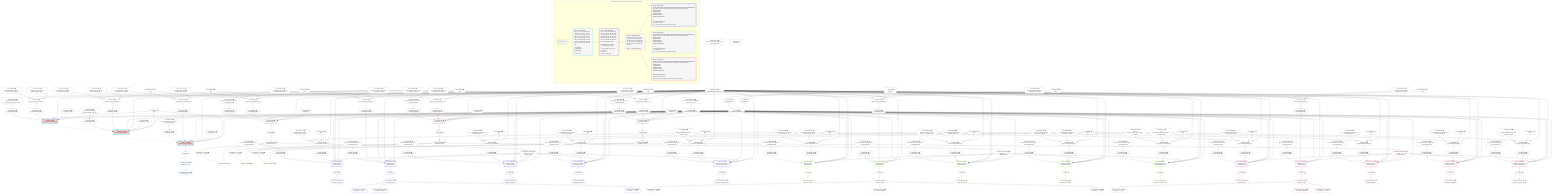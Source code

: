 %%{init: {'themeVariables': { 'fontSize': '12px'}}}%%
graph TD
    classDef path fill:#eee,stroke:#000,color:#000
    classDef plan fill:#fff,stroke-width:1px,color:#000
    classDef itemplan fill:#fff,stroke-width:2px,color:#000
    classDef unbatchedplan fill:#dff,stroke-width:1px,color:#000
    classDef sideeffectplan fill:#fcc,stroke-width:2px,color:#000
    classDef bucket fill:#f6f6f6,color:#000,stroke-width:2px,text-align:left


    %% plan dependencies
    Object137{{"Object[137∈0] ➊<br />ᐸ{reverse,orders,alias,codec}ᐳ"}}:::plan
    Lambda130{{"Lambda[130∈0] ➊<br />ᐸcalculateShouldReverseOrderᐳ"}}:::plan
    Constant134{{"Constant[134∈0] ➊<br />ᐸ[ { fragment: { n: [Array], f: 0, c: 266, [Symbol(pg-sql2-tyᐳ"}}:::plan
    Constant135{{"Constant[135∈0] ➊<br />ᐸ{ s: Symbol(relational_posts), n: 'relational_posts', [Symboᐳ"}}:::plan
    Constant136{{"Constant[136∈0] ➊<br />ᐸ{ name: 'relational_posts', sqlType: { t: 'interfaces_and_unᐳ"}}:::plan
    Lambda130 & Constant134 & Constant135 & Constant136 --> Object137
    Object151{{"Object[151∈0] ➊<br />ᐸ{reverse,orders,alias,codec}ᐳ"}}:::plan
    Constant148{{"Constant[148∈0] ➊<br />ᐸ[ { fragment: { n: [Array], f: 0, c: 266, [Symbol(pg-sql2-tyᐳ"}}:::plan
    Constant149{{"Constant[149∈0] ➊<br />ᐸ{ s: Symbol(relational_posts), n: 'relational_posts', [Symboᐳ"}}:::plan
    Lambda130 & Constant148 & Constant149 & Constant136 --> Object151
    Object165{{"Object[165∈0] ➊<br />ᐸ{reverse,orders,alias,codec}ᐳ"}}:::plan
    Constant162{{"Constant[162∈0] ➊<br />ᐸ[]ᐳ"}}:::plan
    Constant163{{"Constant[163∈0] ➊<br />ᐸ{ s: Symbol(relational_posts), n: 'relational_posts', [Symboᐳ"}}:::plan
    Lambda130 & Constant162 & Constant163 & Constant136 --> Object165
    Object179{{"Object[179∈0] ➊<br />ᐸ{reverse,orders,alias,codec}ᐳ"}}:::plan
    Constant176{{"Constant[176∈0] ➊<br />ᐸ[]ᐳ"}}:::plan
    Constant177{{"Constant[177∈0] ➊<br />ᐸ{ s: Symbol(relational_topics), n: 'relational_topics', [Symᐳ"}}:::plan
    Constant178{{"Constant[178∈0] ➊<br />ᐸ{ name: 'relational_topics', sqlType: { t: 'interfaces_and_uᐳ"}}:::plan
    Lambda130 & Constant176 & Constant177 & Constant178 --> Object179
    Object193{{"Object[193∈0] ➊<br />ᐸ{reverse,orders,alias,codec}ᐳ"}}:::plan
    Constant190{{"Constant[190∈0] ➊<br />ᐸ[]ᐳ"}}:::plan
    Constant191{{"Constant[191∈0] ➊<br />ᐸ{ s: Symbol(relational_posts), n: 'relational_posts', [Symboᐳ"}}:::plan
    Lambda130 & Constant190 & Constant191 & Constant136 --> Object193
    Object207{{"Object[207∈0] ➊<br />ᐸ{reverse,orders,alias,codec}ᐳ"}}:::plan
    Constant204{{"Constant[204∈0] ➊<br />ᐸ[]ᐳ"}}:::plan
    Constant205{{"Constant[205∈0] ➊<br />ᐸ{ s: Symbol(relational_dividers), n: 'relational_dividers', ᐳ"}}:::plan
    Constant206{{"Constant[206∈0] ➊<br />ᐸ{ name: 'relational_dividers', sqlType: { t: 'interfaces_andᐳ"}}:::plan
    Lambda130 & Constant204 & Constant205 & Constant206 --> Object207
    Object221{{"Object[221∈0] ➊<br />ᐸ{reverse,orders,alias,codec}ᐳ"}}:::plan
    Constant218{{"Constant[218∈0] ➊<br />ᐸ[]ᐳ"}}:::plan
    Constant219{{"Constant[219∈0] ➊<br />ᐸ{ s: Symbol(relational_checklists), n: 'relational_checklistᐳ"}}:::plan
    Constant220{{"Constant[220∈0] ➊<br />ᐸ{ name: 'relational_checklists', sqlType: { t: 'interfaces_aᐳ"}}:::plan
    Lambda130 & Constant218 & Constant219 & Constant220 --> Object221
    Object235{{"Object[235∈0] ➊<br />ᐸ{reverse,orders,alias,codec}ᐳ"}}:::plan
    Constant232{{"Constant[232∈0] ➊<br />ᐸ[]ᐳ"}}:::plan
    Constant233{{"Constant[233∈0] ➊<br />ᐸ{ s: Symbol(relational_checklist_items), n: 'relational_checᐳ"}}:::plan
    Constant234{{"Constant[234∈0] ➊<br />ᐸ{ name: 'relational_checklist_items', sqlType: { t: 'interfaᐳ"}}:::plan
    Lambda130 & Constant232 & Constant233 & Constant234 --> Object235
    Object263{{"Object[263∈0] ➊<br />ᐸ{reverse,orders,alias,codec}ᐳ"}}:::plan
    Constant260{{"Constant[260∈0] ➊<br />ᐸ[]ᐳ"}}:::plan
    Constant261{{"Constant[261∈0] ➊<br />ᐸ{ s: Symbol(relational_topics), n: 'relational_topics', [Symᐳ"}}:::plan
    Lambda130 & Constant260 & Constant261 & Constant178 --> Object263
    Object277{{"Object[277∈0] ➊<br />ᐸ{reverse,orders,alias,codec}ᐳ"}}:::plan
    Constant274{{"Constant[274∈0] ➊<br />ᐸ[]ᐳ"}}:::plan
    Constant275{{"Constant[275∈0] ➊<br />ᐸ{ s: Symbol(relational_posts), n: 'relational_posts', [Symboᐳ"}}:::plan
    Lambda130 & Constant274 & Constant275 & Constant136 --> Object277
    Object291{{"Object[291∈0] ➊<br />ᐸ{reverse,orders,alias,codec}ᐳ"}}:::plan
    Constant288{{"Constant[288∈0] ➊<br />ᐸ[]ᐳ"}}:::plan
    Constant289{{"Constant[289∈0] ➊<br />ᐸ{ s: Symbol(relational_dividers), n: 'relational_dividers', ᐳ"}}:::plan
    Lambda130 & Constant288 & Constant289 & Constant206 --> Object291
    Object305{{"Object[305∈0] ➊<br />ᐸ{reverse,orders,alias,codec}ᐳ"}}:::plan
    Constant302{{"Constant[302∈0] ➊<br />ᐸ[]ᐳ"}}:::plan
    Constant303{{"Constant[303∈0] ➊<br />ᐸ{ s: Symbol(relational_checklists), n: 'relational_checklistᐳ"}}:::plan
    Lambda130 & Constant302 & Constant303 & Constant220 --> Object305
    Object319{{"Object[319∈0] ➊<br />ᐸ{reverse,orders,alias,codec}ᐳ"}}:::plan
    Constant316{{"Constant[316∈0] ➊<br />ᐸ[]ᐳ"}}:::plan
    Constant317{{"Constant[317∈0] ➊<br />ᐸ{ s: Symbol(relational_checklist_items), n: 'relational_checᐳ"}}:::plan
    Lambda130 & Constant316 & Constant317 & Constant234 --> Object319
    Object347{{"Object[347∈0] ➊<br />ᐸ{reverse,orders,alias,codec}ᐳ"}}:::plan
    Constant344{{"Constant[344∈0] ➊<br />ᐸ[]ᐳ"}}:::plan
    Constant345{{"Constant[345∈0] ➊<br />ᐸ{ s: Symbol(relational_topics), n: 'relational_topics', [Symᐳ"}}:::plan
    Lambda130 & Constant344 & Constant345 & Constant178 --> Object347
    Object361{{"Object[361∈0] ➊<br />ᐸ{reverse,orders,alias,codec}ᐳ"}}:::plan
    Constant358{{"Constant[358∈0] ➊<br />ᐸ[]ᐳ"}}:::plan
    Constant359{{"Constant[359∈0] ➊<br />ᐸ{ s: Symbol(relational_posts), n: 'relational_posts', [Symboᐳ"}}:::plan
    Lambda130 & Constant358 & Constant359 & Constant136 --> Object361
    Object375{{"Object[375∈0] ➊<br />ᐸ{reverse,orders,alias,codec}ᐳ"}}:::plan
    Constant372{{"Constant[372∈0] ➊<br />ᐸ[]ᐳ"}}:::plan
    Constant373{{"Constant[373∈0] ➊<br />ᐸ{ s: Symbol(relational_dividers), n: 'relational_dividers', ᐳ"}}:::plan
    Lambda130 & Constant372 & Constant373 & Constant206 --> Object375
    Object389{{"Object[389∈0] ➊<br />ᐸ{reverse,orders,alias,codec}ᐳ"}}:::plan
    Constant386{{"Constant[386∈0] ➊<br />ᐸ[]ᐳ"}}:::plan
    Constant387{{"Constant[387∈0] ➊<br />ᐸ{ s: Symbol(relational_checklists), n: 'relational_checklistᐳ"}}:::plan
    Lambda130 & Constant386 & Constant387 & Constant220 --> Object389
    Object403{{"Object[403∈0] ➊<br />ᐸ{reverse,orders,alias,codec}ᐳ"}}:::plan
    Constant400{{"Constant[400∈0] ➊<br />ᐸ[]ᐳ"}}:::plan
    Constant401{{"Constant[401∈0] ➊<br />ᐸ{ s: Symbol(relational_checklist_items), n: 'relational_checᐳ"}}:::plan
    Lambda130 & Constant400 & Constant401 & Constant234 --> Object403
    Object11{{"Object[11∈0] ➊<br />ᐸ{pgSettings,withPgClient}ᐳ"}}:::plan
    Access9{{"Access[9∈0] ➊<br />ᐸ2.pgSettingsᐳ"}}:::plan
    Access10{{"Access[10∈0] ➊<br />ᐸ2.withPgClientᐳ"}}:::plan
    Access9 & Access10 --> Object11
    __Value2["__Value[2∈0] ➊<br />ᐸcontextᐳ"]:::plan
    __Value2 --> Access9
    __Value2 --> Access10
    Constant427{{"Constant[427∈0] ➊<br />ᐸ§{ first: null, last: null, cursorLower: null, cursorUpper: ᐳ"}}:::plan
    Constant427 --> Lambda130
    Lambda133{{"Lambda[133∈0] ➊<br />ᐸcalculateLimitAndOffsetSQLᐳ"}}:::plan
    Constant428{{"Constant[428∈0] ➊<br />ᐸ§{ cursorLower: null, cursorUpper: null, first: null, last: ᐳ"}}:::plan
    Constant428 --> Lambda133
    Lambda138{{"Lambda[138∈0] ➊<br />ᐸcalculateOrderBySQLᐳ"}}:::plan
    Object137 --> Lambda138
    Lambda143{{"Lambda[143∈0] ➊<br />ᐸcalculateOrderBySQLᐳ"}}:::plan
    Constant429{{"Constant[429∈0] ➊<br />ᐸ§{ reverse: false, orders: [ { fragment: [Object], codec: [Oᐳ"}}:::plan
    Constant429 --> Lambda143
    Lambda152{{"Lambda[152∈0] ➊<br />ᐸcalculateOrderBySQLᐳ"}}:::plan
    Object151 --> Lambda152
    Lambda157{{"Lambda[157∈0] ➊<br />ᐸcalculateOrderBySQLᐳ"}}:::plan
    Constant430{{"Constant[430∈0] ➊<br />ᐸ§{ reverse: false, orders: [ { fragment: [Object], codec: [Oᐳ"}}:::plan
    Constant430 --> Lambda157
    Lambda166{{"Lambda[166∈0] ➊<br />ᐸcalculateOrderBySQLᐳ"}}:::plan
    Object165 --> Lambda166
    Lambda171{{"Lambda[171∈0] ➊<br />ᐸcalculateOrderBySQLᐳ"}}:::plan
    Constant431{{"Constant[431∈0] ➊<br />ᐸ§{ reverse: false, orders: [], alias: { s: Symbol(relationalᐳ"}}:::plan
    Constant431 --> Lambda171
    Lambda180{{"Lambda[180∈0] ➊<br />ᐸcalculateOrderBySQLᐳ"}}:::plan
    Object179 --> Lambda180
    Lambda185{{"Lambda[185∈0] ➊<br />ᐸcalculateOrderBySQLᐳ"}}:::plan
    Constant432{{"Constant[432∈0] ➊<br />ᐸ§{ reverse: false, orders: [], alias: { s: Symbol(relationalᐳ"}}:::plan
    Constant432 --> Lambda185
    Lambda194{{"Lambda[194∈0] ➊<br />ᐸcalculateOrderBySQLᐳ"}}:::plan
    Object193 --> Lambda194
    Lambda199{{"Lambda[199∈0] ➊<br />ᐸcalculateOrderBySQLᐳ"}}:::plan
    Constant433{{"Constant[433∈0] ➊<br />ᐸ§{ reverse: false, orders: [], alias: { s: Symbol(relationalᐳ"}}:::plan
    Constant433 --> Lambda199
    Lambda208{{"Lambda[208∈0] ➊<br />ᐸcalculateOrderBySQLᐳ"}}:::plan
    Object207 --> Lambda208
    Lambda213{{"Lambda[213∈0] ➊<br />ᐸcalculateOrderBySQLᐳ"}}:::plan
    Constant434{{"Constant[434∈0] ➊<br />ᐸ§{ reverse: false, orders: [], alias: { s: Symbol(relationalᐳ"}}:::plan
    Constant434 --> Lambda213
    Lambda222{{"Lambda[222∈0] ➊<br />ᐸcalculateOrderBySQLᐳ"}}:::plan
    Object221 --> Lambda222
    Lambda227{{"Lambda[227∈0] ➊<br />ᐸcalculateOrderBySQLᐳ"}}:::plan
    Constant435{{"Constant[435∈0] ➊<br />ᐸ§{ reverse: false, orders: [], alias: { s: Symbol(relationalᐳ"}}:::plan
    Constant435 --> Lambda227
    Lambda236{{"Lambda[236∈0] ➊<br />ᐸcalculateOrderBySQLᐳ"}}:::plan
    Object235 --> Lambda236
    Lambda241{{"Lambda[241∈0] ➊<br />ᐸcalculateOrderBySQLᐳ"}}:::plan
    Constant436{{"Constant[436∈0] ➊<br />ᐸ§{ reverse: false, orders: [], alias: { s: Symbol(relationalᐳ"}}:::plan
    Constant436 --> Lambda241
    Lambda264{{"Lambda[264∈0] ➊<br />ᐸcalculateOrderBySQLᐳ"}}:::plan
    Object263 --> Lambda264
    Lambda269{{"Lambda[269∈0] ➊<br />ᐸcalculateOrderBySQLᐳ"}}:::plan
    Constant438{{"Constant[438∈0] ➊<br />ᐸ§{ reverse: false, orders: [], alias: { s: Symbol(relationalᐳ"}}:::plan
    Constant438 --> Lambda269
    Lambda278{{"Lambda[278∈0] ➊<br />ᐸcalculateOrderBySQLᐳ"}}:::plan
    Object277 --> Lambda278
    Lambda283{{"Lambda[283∈0] ➊<br />ᐸcalculateOrderBySQLᐳ"}}:::plan
    Constant439{{"Constant[439∈0] ➊<br />ᐸ§{ reverse: false, orders: [], alias: { s: Symbol(relationalᐳ"}}:::plan
    Constant439 --> Lambda283
    Lambda292{{"Lambda[292∈0] ➊<br />ᐸcalculateOrderBySQLᐳ"}}:::plan
    Object291 --> Lambda292
    Lambda297{{"Lambda[297∈0] ➊<br />ᐸcalculateOrderBySQLᐳ"}}:::plan
    Constant440{{"Constant[440∈0] ➊<br />ᐸ§{ reverse: false, orders: [], alias: { s: Symbol(relationalᐳ"}}:::plan
    Constant440 --> Lambda297
    Lambda306{{"Lambda[306∈0] ➊<br />ᐸcalculateOrderBySQLᐳ"}}:::plan
    Object305 --> Lambda306
    Lambda311{{"Lambda[311∈0] ➊<br />ᐸcalculateOrderBySQLᐳ"}}:::plan
    Constant441{{"Constant[441∈0] ➊<br />ᐸ§{ reverse: false, orders: [], alias: { s: Symbol(relationalᐳ"}}:::plan
    Constant441 --> Lambda311
    Lambda320{{"Lambda[320∈0] ➊<br />ᐸcalculateOrderBySQLᐳ"}}:::plan
    Object319 --> Lambda320
    Lambda325{{"Lambda[325∈0] ➊<br />ᐸcalculateOrderBySQLᐳ"}}:::plan
    Constant442{{"Constant[442∈0] ➊<br />ᐸ§{ reverse: false, orders: [], alias: { s: Symbol(relationalᐳ"}}:::plan
    Constant442 --> Lambda325
    Lambda348{{"Lambda[348∈0] ➊<br />ᐸcalculateOrderBySQLᐳ"}}:::plan
    Object347 --> Lambda348
    Lambda353{{"Lambda[353∈0] ➊<br />ᐸcalculateOrderBySQLᐳ"}}:::plan
    Constant444{{"Constant[444∈0] ➊<br />ᐸ§{ reverse: false, orders: [], alias: { s: Symbol(relationalᐳ"}}:::plan
    Constant444 --> Lambda353
    Lambda362{{"Lambda[362∈0] ➊<br />ᐸcalculateOrderBySQLᐳ"}}:::plan
    Object361 --> Lambda362
    Lambda367{{"Lambda[367∈0] ➊<br />ᐸcalculateOrderBySQLᐳ"}}:::plan
    Constant445{{"Constant[445∈0] ➊<br />ᐸ§{ reverse: false, orders: [], alias: { s: Symbol(relationalᐳ"}}:::plan
    Constant445 --> Lambda367
    Lambda376{{"Lambda[376∈0] ➊<br />ᐸcalculateOrderBySQLᐳ"}}:::plan
    Object375 --> Lambda376
    Lambda381{{"Lambda[381∈0] ➊<br />ᐸcalculateOrderBySQLᐳ"}}:::plan
    Constant446{{"Constant[446∈0] ➊<br />ᐸ§{ reverse: false, orders: [], alias: { s: Symbol(relationalᐳ"}}:::plan
    Constant446 --> Lambda381
    Lambda390{{"Lambda[390∈0] ➊<br />ᐸcalculateOrderBySQLᐳ"}}:::plan
    Object389 --> Lambda390
    Lambda395{{"Lambda[395∈0] ➊<br />ᐸcalculateOrderBySQLᐳ"}}:::plan
    Constant447{{"Constant[447∈0] ➊<br />ᐸ§{ reverse: false, orders: [], alias: { s: Symbol(relationalᐳ"}}:::plan
    Constant447 --> Lambda395
    Lambda404{{"Lambda[404∈0] ➊<br />ᐸcalculateOrderBySQLᐳ"}}:::plan
    Object403 --> Lambda404
    Lambda409{{"Lambda[409∈0] ➊<br />ᐸcalculateOrderBySQLᐳ"}}:::plan
    Constant448{{"Constant[448∈0] ➊<br />ᐸ§{ reverse: false, orders: [], alias: { s: Symbol(relationalᐳ"}}:::plan
    Constant448 --> Lambda409
    __Value4["__Value[4∈0] ➊<br />ᐸrootValueᐳ"]:::plan
    Constant6{{"Constant[6∈0] ➊<br />ᐸ2ᐳ"}}:::plan
    Constant7{{"Constant[7∈0] ➊<br />ᐸ'Computed post ꖛ1'ᐳ"}}:::plan
    Constant13{{"Constant[13∈0] ➊<br />ᐸ'Computed post ꖛ2'ᐳ"}}:::plan
    Constant19{{"Constant[19∈0] ➊<br />ᐸ'Computed post ꖛ3'ᐳ"}}:::plan
    Constant246{{"Constant[246∈0] ➊<br />ᐸ[]ᐳ"}}:::plan
    Constant247{{"Constant[247∈0] ➊<br />ᐸ{ s: Symbol(relational_items), n: 'relational_items', [Symboᐳ"}}:::plan
    Constant248{{"Constant[248∈0] ➊<br />ᐸ{ name: 'relational_items', sqlType: { t: 'interfaces_and_unᐳ"}}:::plan
    Constant330{{"Constant[330∈0] ➊<br />ᐸ[]ᐳ"}}:::plan
    Constant331{{"Constant[331∈0] ➊<br />ᐸ{ s: Symbol(relational_items), n: 'relational_items', [Symboᐳ"}}:::plan
    Constant414{{"Constant[414∈0] ➊<br />ᐸ[]ᐳ"}}:::plan
    Constant415{{"Constant[415∈0] ➊<br />ᐸ{ s: Symbol(relational_items), n: 'relational_items', [Symboᐳ"}}:::plan
    Constant424{{"Constant[424∈0] ➊<br />ᐸ1000000ᐳ"}}:::plan
    Constant425{{"Constant[425∈0] ➊<br />ᐸ1000001ᐳ"}}:::plan
    Constant426{{"Constant[426∈0] ➊<br />ᐸ1000002ᐳ"}}:::plan
    Constant437{{"Constant[437∈0] ➊<br />ᐸ§{ reverse: false, orders: [], alias: { s: Symbol(relationalᐳ"}}:::plan
    Constant443{{"Constant[443∈0] ➊<br />ᐸ§{ reverse: false, orders: [], alias: { s: Symbol(relationalᐳ"}}:::plan
    Constant449{{"Constant[449∈0] ➊<br />ᐸ§{ reverse: false, orders: [], alias: { s: Symbol(relationalᐳ"}}:::plan
    PgSelect8[["PgSelect[8∈1] ➊<br />ᐸrelational_posts(mutation)ᐳ"]]:::sideeffectplan
    Object11 & Constant6 & Constant7 & Lambda130 & Lambda133 & Lambda138 & Lambda143 --> PgSelect8
    PgSelect14[["PgSelect[14∈1] ➊<br />ᐸrelational_posts(mutation)ᐳ"]]:::sideeffectplan
    Object11 & Constant6 & Constant13 & Lambda130 & Lambda133 & Lambda152 & Lambda157 --> PgSelect14
    PgSelect20[["PgSelect[20∈1] ➊<br />ᐸrelational_posts(mutation)ᐳ"]]:::sideeffectplan
    Object11 & Constant6 & Constant19 & Lambda130 & Lambda133 & Lambda166 & Lambda171 --> PgSelect20
    First24{{"First[24∈1] ➊"}}:::plan
    PgSelect20 --> First24
    PgSelectSingle25{{"PgSelectSingle[25∈1] ➊<br />ᐸrelational_postsᐳ"}}:::plan
    First24 --> PgSelectSingle25
    PgClassExpression26{{"PgClassExpression[26∈1] ➊<br />ᐸ__relational_posts__ᐳ"}}:::plan
    PgSelectSingle25 --> PgClassExpression26
    PgSelect28[["PgSelect[28∈2] ➊<br />ᐸrelational_itemsᐳ"]]:::plan
    Lambda250{{"Lambda[250∈2] ➊<br />ᐸcalculateOrderBySQLᐳ"}}:::plan
    Lambda255{{"Lambda[255∈2] ➊<br />ᐸcalculateOrderBySQLᐳ"}}:::plan
    Object11 & Constant424 & Lambda130 & Lambda133 & Lambda250 & Lambda255 --> PgSelect28
    PgSelect63[["PgSelect[63∈2] ➊<br />ᐸrelational_itemsᐳ"]]:::plan
    Lambda334{{"Lambda[334∈2] ➊<br />ᐸcalculateOrderBySQLᐳ"}}:::plan
    Lambda339{{"Lambda[339∈2] ➊<br />ᐸcalculateOrderBySQLᐳ"}}:::plan
    Object11 & Constant425 & Lambda130 & Lambda133 & Lambda334 & Lambda339 --> PgSelect63
    PgSelect96[["PgSelect[96∈2] ➊<br />ᐸrelational_itemsᐳ"]]:::plan
    Lambda418{{"Lambda[418∈2] ➊<br />ᐸcalculateOrderBySQLᐳ"}}:::plan
    Lambda423{{"Lambda[423∈2] ➊<br />ᐸcalculateOrderBySQLᐳ"}}:::plan
    Object11 & Constant426 & Lambda130 & Lambda133 & Lambda418 & Lambda423 --> PgSelect96
    Object249{{"Object[249∈2] ➊<br />ᐸ{reverse,orders,alias,codec}ᐳ"}}:::plan
    Lambda130 & Constant246 & Constant247 & Constant248 --> Object249
    Object333{{"Object[333∈2] ➊<br />ᐸ{reverse,orders,alias,codec}ᐳ"}}:::plan
    Lambda130 & Constant330 & Constant331 & Constant248 --> Object333
    Object417{{"Object[417∈2] ➊<br />ᐸ{reverse,orders,alias,codec}ᐳ"}}:::plan
    Lambda130 & Constant414 & Constant415 & Constant248 --> Object417
    First32{{"First[32∈2] ➊"}}:::plan
    PgSelect28 --> First32
    PgSelectSingle33{{"PgSelectSingle[33∈2] ➊<br />ᐸrelational_itemsᐳ"}}:::plan
    First32 --> PgSelectSingle33
    First65{{"First[65∈2] ➊"}}:::plan
    PgSelect63 --> First65
    PgSelectSingle66{{"PgSelectSingle[66∈2] ➊<br />ᐸrelational_itemsᐳ"}}:::plan
    First65 --> PgSelectSingle66
    First98{{"First[98∈2] ➊"}}:::plan
    PgSelect96 --> First98
    PgSelectSingle99{{"PgSelectSingle[99∈2] ➊<br />ᐸrelational_itemsᐳ"}}:::plan
    First98 --> PgSelectSingle99
    Object249 --> Lambda250
    Constant437 --> Lambda255
    Object333 --> Lambda334
    Constant443 --> Lambda339
    Object417 --> Lambda418
    Constant449 --> Lambda423
    PgPolymorphic35{{"PgPolymorphic[35∈3] ➊"}}:::plan
    PgClassExpression34{{"PgClassExpression[34∈3] ➊<br />ᐸ__relation...s__.”type”ᐳ"}}:::plan
    PgSelectSingle33 & PgClassExpression34 --> PgPolymorphic35
    PgPolymorphic68{{"PgPolymorphic[68∈3] ➊"}}:::plan
    PgClassExpression67{{"PgClassExpression[67∈3] ➊<br />ᐸ__relation...s__.”type”ᐳ"}}:::plan
    PgSelectSingle66 & PgClassExpression67 --> PgPolymorphic68
    PgPolymorphic101{{"PgPolymorphic[101∈3] ➊"}}:::plan
    PgClassExpression100{{"PgClassExpression[100∈3] ➊<br />ᐸ__relation...s__.”type”ᐳ"}}:::plan
    PgSelectSingle99 & PgClassExpression100 --> PgPolymorphic101
    PgSelectSingle33 --> PgClassExpression34
    PgSelectSingle66 --> PgClassExpression67
    PgSelectSingle99 --> PgClassExpression100
    PgSelect37[["PgSelect[37∈4] ➊<br />ᐸrelational_topicsᐳ<br />ᐳRelationalTopic"]]:::plan
    PgClassExpression36{{"PgClassExpression[36∈4] ➊<br />ᐸ__relation...ems__.”id”ᐳ<br />ᐳRelationalTopic"}}:::plan
    Object11 & PgClassExpression36 & Lambda130 & Lambda133 & Lambda180 & Lambda185 --> PgSelect37
    PgSelect43[["PgSelect[43∈4] ➊<br />ᐸrelational_postsᐳ<br />ᐳRelationalPost"]]:::plan
    Object11 & PgClassExpression36 & Lambda130 & Lambda133 & Lambda194 & Lambda199 --> PgSelect43
    PgSelect50[["PgSelect[50∈4] ➊<br />ᐸrelational_dividersᐳ<br />ᐳRelationalDivider"]]:::plan
    Object11 & PgClassExpression36 & Lambda130 & Lambda133 & Lambda208 & Lambda213 --> PgSelect50
    PgSelect54[["PgSelect[54∈4] ➊<br />ᐸrelational_checklistsᐳ<br />ᐳRelationalChecklist"]]:::plan
    Object11 & PgClassExpression36 & Lambda130 & Lambda133 & Lambda222 & Lambda227 --> PgSelect54
    PgSelect58[["PgSelect[58∈4] ➊<br />ᐸrelational_checklist_itemsᐳ<br />ᐳRelationalChecklistItem"]]:::plan
    Object11 & PgClassExpression36 & Lambda130 & Lambda133 & Lambda236 & Lambda241 --> PgSelect58
    PgSelectSingle33 --> PgClassExpression36
    First41{{"First[41∈4] ➊"}}:::plan
    PgSelect37 --> First41
    PgSelectSingle42{{"PgSelectSingle[42∈4] ➊<br />ᐸrelational_topicsᐳ"}}:::plan
    First41 --> PgSelectSingle42
    First45{{"First[45∈4] ➊"}}:::plan
    PgSelect43 --> First45
    PgSelectSingle46{{"PgSelectSingle[46∈4] ➊<br />ᐸrelational_postsᐳ"}}:::plan
    First45 --> PgSelectSingle46
    PgClassExpression47{{"PgClassExpression[47∈4] ➊<br />ᐸ__relation...__.”title”ᐳ"}}:::plan
    PgSelectSingle46 --> PgClassExpression47
    PgClassExpression48{{"PgClassExpression[48∈4] ➊<br />ᐸ__relation...scription”ᐳ"}}:::plan
    PgSelectSingle46 --> PgClassExpression48
    PgClassExpression49{{"PgClassExpression[49∈4] ➊<br />ᐸ__relation...s__.”note”ᐳ"}}:::plan
    PgSelectSingle46 --> PgClassExpression49
    First52{{"First[52∈4] ➊"}}:::plan
    PgSelect50 --> First52
    PgSelectSingle53{{"PgSelectSingle[53∈4] ➊<br />ᐸrelational_dividersᐳ"}}:::plan
    First52 --> PgSelectSingle53
    First56{{"First[56∈4] ➊"}}:::plan
    PgSelect54 --> First56
    PgSelectSingle57{{"PgSelectSingle[57∈4] ➊<br />ᐸrelational_checklistsᐳ"}}:::plan
    First56 --> PgSelectSingle57
    First60{{"First[60∈4] ➊"}}:::plan
    PgSelect58 --> First60
    PgSelectSingle61{{"PgSelectSingle[61∈4] ➊<br />ᐸrelational_checklist_itemsᐳ"}}:::plan
    First60 --> PgSelectSingle61
    PgSelect70[["PgSelect[70∈5] ➊<br />ᐸrelational_topicsᐳ<br />ᐳRelationalTopic"]]:::plan
    PgClassExpression69{{"PgClassExpression[69∈5] ➊<br />ᐸ__relation...ems__.”id”ᐳ<br />ᐳRelationalTopic"}}:::plan
    Object11 & PgClassExpression69 & Lambda130 & Lambda133 & Lambda264 & Lambda269 --> PgSelect70
    PgSelect76[["PgSelect[76∈5] ➊<br />ᐸrelational_postsᐳ<br />ᐳRelationalPost"]]:::plan
    Object11 & PgClassExpression69 & Lambda130 & Lambda133 & Lambda278 & Lambda283 --> PgSelect76
    PgSelect83[["PgSelect[83∈5] ➊<br />ᐸrelational_dividersᐳ<br />ᐳRelationalDivider"]]:::plan
    Object11 & PgClassExpression69 & Lambda130 & Lambda133 & Lambda292 & Lambda297 --> PgSelect83
    PgSelect87[["PgSelect[87∈5] ➊<br />ᐸrelational_checklistsᐳ<br />ᐳRelationalChecklist"]]:::plan
    Object11 & PgClassExpression69 & Lambda130 & Lambda133 & Lambda306 & Lambda311 --> PgSelect87
    PgSelect91[["PgSelect[91∈5] ➊<br />ᐸrelational_checklist_itemsᐳ<br />ᐳRelationalChecklistItem"]]:::plan
    Object11 & PgClassExpression69 & Lambda130 & Lambda133 & Lambda320 & Lambda325 --> PgSelect91
    PgSelectSingle66 --> PgClassExpression69
    First74{{"First[74∈5] ➊"}}:::plan
    PgSelect70 --> First74
    PgSelectSingle75{{"PgSelectSingle[75∈5] ➊<br />ᐸrelational_topicsᐳ"}}:::plan
    First74 --> PgSelectSingle75
    First78{{"First[78∈5] ➊"}}:::plan
    PgSelect76 --> First78
    PgSelectSingle79{{"PgSelectSingle[79∈5] ➊<br />ᐸrelational_postsᐳ"}}:::plan
    First78 --> PgSelectSingle79
    PgClassExpression80{{"PgClassExpression[80∈5] ➊<br />ᐸ__relation...__.”title”ᐳ"}}:::plan
    PgSelectSingle79 --> PgClassExpression80
    PgClassExpression81{{"PgClassExpression[81∈5] ➊<br />ᐸ__relation...scription”ᐳ"}}:::plan
    PgSelectSingle79 --> PgClassExpression81
    PgClassExpression82{{"PgClassExpression[82∈5] ➊<br />ᐸ__relation...s__.”note”ᐳ"}}:::plan
    PgSelectSingle79 --> PgClassExpression82
    First85{{"First[85∈5] ➊"}}:::plan
    PgSelect83 --> First85
    PgSelectSingle86{{"PgSelectSingle[86∈5] ➊<br />ᐸrelational_dividersᐳ"}}:::plan
    First85 --> PgSelectSingle86
    First89{{"First[89∈5] ➊"}}:::plan
    PgSelect87 --> First89
    PgSelectSingle90{{"PgSelectSingle[90∈5] ➊<br />ᐸrelational_checklistsᐳ"}}:::plan
    First89 --> PgSelectSingle90
    First93{{"First[93∈5] ➊"}}:::plan
    PgSelect91 --> First93
    PgSelectSingle94{{"PgSelectSingle[94∈5] ➊<br />ᐸrelational_checklist_itemsᐳ"}}:::plan
    First93 --> PgSelectSingle94
    PgSelect103[["PgSelect[103∈6] ➊<br />ᐸrelational_topicsᐳ<br />ᐳRelationalTopic"]]:::plan
    PgClassExpression102{{"PgClassExpression[102∈6] ➊<br />ᐸ__relation...ems__.”id”ᐳ<br />ᐳRelationalTopic"}}:::plan
    Object11 & PgClassExpression102 & Lambda130 & Lambda133 & Lambda348 & Lambda353 --> PgSelect103
    PgSelect109[["PgSelect[109∈6] ➊<br />ᐸrelational_postsᐳ<br />ᐳRelationalPost"]]:::plan
    Object11 & PgClassExpression102 & Lambda130 & Lambda133 & Lambda362 & Lambda367 --> PgSelect109
    PgSelect116[["PgSelect[116∈6] ➊<br />ᐸrelational_dividersᐳ<br />ᐳRelationalDivider"]]:::plan
    Object11 & PgClassExpression102 & Lambda130 & Lambda133 & Lambda376 & Lambda381 --> PgSelect116
    PgSelect120[["PgSelect[120∈6] ➊<br />ᐸrelational_checklistsᐳ<br />ᐳRelationalChecklist"]]:::plan
    Object11 & PgClassExpression102 & Lambda130 & Lambda133 & Lambda390 & Lambda395 --> PgSelect120
    PgSelect124[["PgSelect[124∈6] ➊<br />ᐸrelational_checklist_itemsᐳ<br />ᐳRelationalChecklistItem"]]:::plan
    Object11 & PgClassExpression102 & Lambda130 & Lambda133 & Lambda404 & Lambda409 --> PgSelect124
    PgSelectSingle99 --> PgClassExpression102
    First107{{"First[107∈6] ➊"}}:::plan
    PgSelect103 --> First107
    PgSelectSingle108{{"PgSelectSingle[108∈6] ➊<br />ᐸrelational_topicsᐳ"}}:::plan
    First107 --> PgSelectSingle108
    First111{{"First[111∈6] ➊"}}:::plan
    PgSelect109 --> First111
    PgSelectSingle112{{"PgSelectSingle[112∈6] ➊<br />ᐸrelational_postsᐳ"}}:::plan
    First111 --> PgSelectSingle112
    PgClassExpression113{{"PgClassExpression[113∈6] ➊<br />ᐸ__relation...__.”title”ᐳ"}}:::plan
    PgSelectSingle112 --> PgClassExpression113
    PgClassExpression114{{"PgClassExpression[114∈6] ➊<br />ᐸ__relation...scription”ᐳ"}}:::plan
    PgSelectSingle112 --> PgClassExpression114
    PgClassExpression115{{"PgClassExpression[115∈6] ➊<br />ᐸ__relation...s__.”note”ᐳ"}}:::plan
    PgSelectSingle112 --> PgClassExpression115
    First118{{"First[118∈6] ➊"}}:::plan
    PgSelect116 --> First118
    PgSelectSingle119{{"PgSelectSingle[119∈6] ➊<br />ᐸrelational_dividersᐳ"}}:::plan
    First118 --> PgSelectSingle119
    First122{{"First[122∈6] ➊"}}:::plan
    PgSelect120 --> First122
    PgSelectSingle123{{"PgSelectSingle[123∈6] ➊<br />ᐸrelational_checklistsᐳ"}}:::plan
    First122 --> PgSelectSingle123
    First126{{"First[126∈6] ➊"}}:::plan
    PgSelect124 --> First126
    PgSelectSingle127{{"PgSelectSingle[127∈6] ➊<br />ᐸrelational_checklist_itemsᐳ"}}:::plan
    First126 --> PgSelectSingle127

    %% define steps

    %% implicit side effects
    PgSelect8 -.-o PgSelect14
    PgSelect14 -.-o PgSelect20

    subgraph "Buckets for mutations/basics/create-three-relational-posts-computed"
    Bucket0("Bucket 0 (root)"):::bucket
    classDef bucket0 stroke:#696969
    class Bucket0,__Value2,__Value4,Constant6,Constant7,Access9,Access10,Object11,Constant13,Constant19,Lambda130,Lambda133,Constant134,Constant135,Constant136,Object137,Lambda138,Lambda143,Constant148,Constant149,Object151,Lambda152,Lambda157,Constant162,Constant163,Object165,Lambda166,Lambda171,Constant176,Constant177,Constant178,Object179,Lambda180,Lambda185,Constant190,Constant191,Object193,Lambda194,Lambda199,Constant204,Constant205,Constant206,Object207,Lambda208,Lambda213,Constant218,Constant219,Constant220,Object221,Lambda222,Lambda227,Constant232,Constant233,Constant234,Object235,Lambda236,Lambda241,Constant246,Constant247,Constant248,Constant260,Constant261,Object263,Lambda264,Lambda269,Constant274,Constant275,Object277,Lambda278,Lambda283,Constant288,Constant289,Object291,Lambda292,Lambda297,Constant302,Constant303,Object305,Lambda306,Lambda311,Constant316,Constant317,Object319,Lambda320,Lambda325,Constant330,Constant331,Constant344,Constant345,Object347,Lambda348,Lambda353,Constant358,Constant359,Object361,Lambda362,Lambda367,Constant372,Constant373,Object375,Lambda376,Lambda381,Constant386,Constant387,Object389,Lambda390,Lambda395,Constant400,Constant401,Object403,Lambda404,Lambda409,Constant414,Constant415,Constant424,Constant425,Constant426,Constant427,Constant428,Constant429,Constant430,Constant431,Constant432,Constant433,Constant434,Constant435,Constant436,Constant437,Constant438,Constant439,Constant440,Constant441,Constant442,Constant443,Constant444,Constant445,Constant446,Constant447,Constant448,Constant449 bucket0
    Bucket1("Bucket 1 (mutationField)<br />Deps: 11, 6, 7, 130, 133, 138, 143, 13, 152, 157, 19, 166, 171, 424, 425, 426, 246, 247, 248, 437, 330, 331, 443, 414, 415, 449, 4, 180, 185, 194, 199, 208, 213, 222, 227, 236, 241, 264, 269, 278, 283, 292, 297, 306, 311, 320, 325, 348, 353, 362, 367, 376, 381, 390, 395, 404, 409<br /><br />1: PgSelect[8]<br />2: PgSelect[14]<br />3: PgSelect[20]<br />4: <br />ᐳ: 24, 25, 26"):::bucket
    classDef bucket1 stroke:#00bfff
    class Bucket1,PgSelect8,PgSelect14,PgSelect20,First24,PgSelectSingle25,PgClassExpression26 bucket1
    Bucket2("Bucket 2 (nullableBoundary)<br />Deps: 11, 424, 130, 133, 425, 426, 246, 247, 248, 437, 330, 331, 443, 414, 415, 449, 26, 4, 180, 185, 194, 199, 208, 213, 222, 227, 236, 241, 264, 269, 278, 283, 292, 297, 306, 311, 320, 325, 348, 353, 362, 367, 376, 381, 390, 395, 404, 409<br /><br />ROOT PgClassExpression{1}ᐸ__relational_posts__ᐳ[26]<br />1: <br />ᐳ: 249, 255, 333, 339, 417, 423, 250, 334, 418<br />2: 28, 63, 96<br />ᐳ: 32, 33, 65, 66, 98, 99"):::bucket
    classDef bucket2 stroke:#7f007f
    class Bucket2,PgSelect28,First32,PgSelectSingle33,PgSelect63,First65,PgSelectSingle66,PgSelect96,First98,PgSelectSingle99,Object249,Lambda250,Lambda255,Object333,Lambda334,Lambda339,Object417,Lambda418,Lambda423 bucket2
    Bucket3("Bucket 3 (nullableBoundary)<br />Deps: 33, 66, 99, 4, 11, 130, 133, 180, 185, 194, 199, 208, 213, 222, 227, 236, 241, 264, 269, 278, 283, 292, 297, 306, 311, 320, 325, 348, 353, 362, 367, 376, 381, 390, 395, 404, 409<br /><br />ROOT __ValueᐸrootValueᐳ[4]"):::bucket
    classDef bucket3 stroke:#ffa500
    class Bucket3,PgClassExpression34,PgPolymorphic35,PgClassExpression67,PgPolymorphic68,PgClassExpression100,PgPolymorphic101 bucket3
    Bucket4("Bucket 4 (polymorphic)<br />RelationalTopic,RelationalPost,RelationalDivider,RelationalChecklist,RelationalChecklistItem<br />Deps: 33, 11, 130, 133, 180, 185, 194, 199, 208, 213, 222, 227, 236, 241, 35<br />ᐳRelationalTopic<br />ᐳRelationalPost<br />ᐳRelationalDivider<br />ᐳRelationalChecklist<br />ᐳRelationalChecklistItem<br /><br />1: <br />ᐳ: PgClassExpression[36]<br />2: 37, 43, 50, 54, 58<br />ᐳ: 41, 42, 45, 46, 47, 48, 49, 52, 53, 56, 57, 60, 61"):::bucket
    classDef bucket4 stroke:#0000ff
    class Bucket4,PgClassExpression36,PgSelect37,First41,PgSelectSingle42,PgSelect43,First45,PgSelectSingle46,PgClassExpression47,PgClassExpression48,PgClassExpression49,PgSelect50,First52,PgSelectSingle53,PgSelect54,First56,PgSelectSingle57,PgSelect58,First60,PgSelectSingle61 bucket4
    Bucket5("Bucket 5 (polymorphic)<br />RelationalTopic,RelationalPost,RelationalDivider,RelationalChecklist,RelationalChecklistItem<br />Deps: 66, 11, 130, 133, 264, 269, 278, 283, 292, 297, 306, 311, 320, 325, 68<br />ᐳRelationalTopic<br />ᐳRelationalPost<br />ᐳRelationalDivider<br />ᐳRelationalChecklist<br />ᐳRelationalChecklistItem<br /><br />1: <br />ᐳ: PgClassExpression[69]<br />2: 70, 76, 83, 87, 91<br />ᐳ: 74, 75, 78, 79, 80, 81, 82, 85, 86, 89, 90, 93, 94"):::bucket
    classDef bucket5 stroke:#7fff00
    class Bucket5,PgClassExpression69,PgSelect70,First74,PgSelectSingle75,PgSelect76,First78,PgSelectSingle79,PgClassExpression80,PgClassExpression81,PgClassExpression82,PgSelect83,First85,PgSelectSingle86,PgSelect87,First89,PgSelectSingle90,PgSelect91,First93,PgSelectSingle94 bucket5
    Bucket6("Bucket 6 (polymorphic)<br />RelationalTopic,RelationalPost,RelationalDivider,RelationalChecklist,RelationalChecklistItem<br />Deps: 99, 11, 130, 133, 348, 353, 362, 367, 376, 381, 390, 395, 404, 409, 101<br />ᐳRelationalTopic<br />ᐳRelationalPost<br />ᐳRelationalDivider<br />ᐳRelationalChecklist<br />ᐳRelationalChecklistItem<br /><br />1: <br />ᐳ: PgClassExpression[102]<br />2: 103, 109, 116, 120, 124<br />ᐳ: 107, 108, 111, 112, 113, 114, 115, 118, 119, 122, 123, 126, 127"):::bucket
    classDef bucket6 stroke:#ff1493
    class Bucket6,PgClassExpression102,PgSelect103,First107,PgSelectSingle108,PgSelect109,First111,PgSelectSingle112,PgClassExpression113,PgClassExpression114,PgClassExpression115,PgSelect116,First118,PgSelectSingle119,PgSelect120,First122,PgSelectSingle123,PgSelect124,First126,PgSelectSingle127 bucket6
    Bucket0 --> Bucket1
    Bucket1 --> Bucket2
    Bucket2 --> Bucket3
    Bucket3 --> Bucket4 & Bucket5 & Bucket6
    end